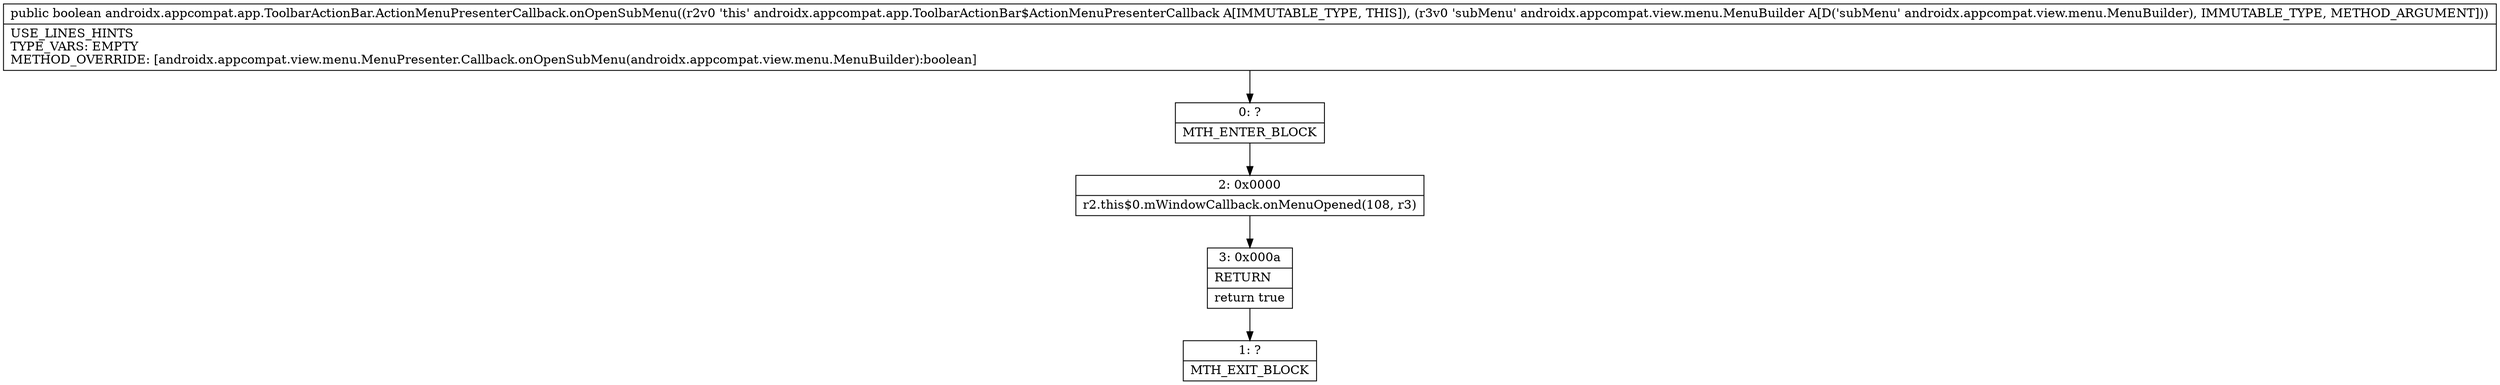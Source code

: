 digraph "CFG forandroidx.appcompat.app.ToolbarActionBar.ActionMenuPresenterCallback.onOpenSubMenu(Landroidx\/appcompat\/view\/menu\/MenuBuilder;)Z" {
Node_0 [shape=record,label="{0\:\ ?|MTH_ENTER_BLOCK\l}"];
Node_2 [shape=record,label="{2\:\ 0x0000|r2.this$0.mWindowCallback.onMenuOpened(108, r3)\l}"];
Node_3 [shape=record,label="{3\:\ 0x000a|RETURN\l|return true\l}"];
Node_1 [shape=record,label="{1\:\ ?|MTH_EXIT_BLOCK\l}"];
MethodNode[shape=record,label="{public boolean androidx.appcompat.app.ToolbarActionBar.ActionMenuPresenterCallback.onOpenSubMenu((r2v0 'this' androidx.appcompat.app.ToolbarActionBar$ActionMenuPresenterCallback A[IMMUTABLE_TYPE, THIS]), (r3v0 'subMenu' androidx.appcompat.view.menu.MenuBuilder A[D('subMenu' androidx.appcompat.view.menu.MenuBuilder), IMMUTABLE_TYPE, METHOD_ARGUMENT]))  | USE_LINES_HINTS\lTYPE_VARS: EMPTY\lMETHOD_OVERRIDE: [androidx.appcompat.view.menu.MenuPresenter.Callback.onOpenSubMenu(androidx.appcompat.view.menu.MenuBuilder):boolean]\l}"];
MethodNode -> Node_0;Node_0 -> Node_2;
Node_2 -> Node_3;
Node_3 -> Node_1;
}

